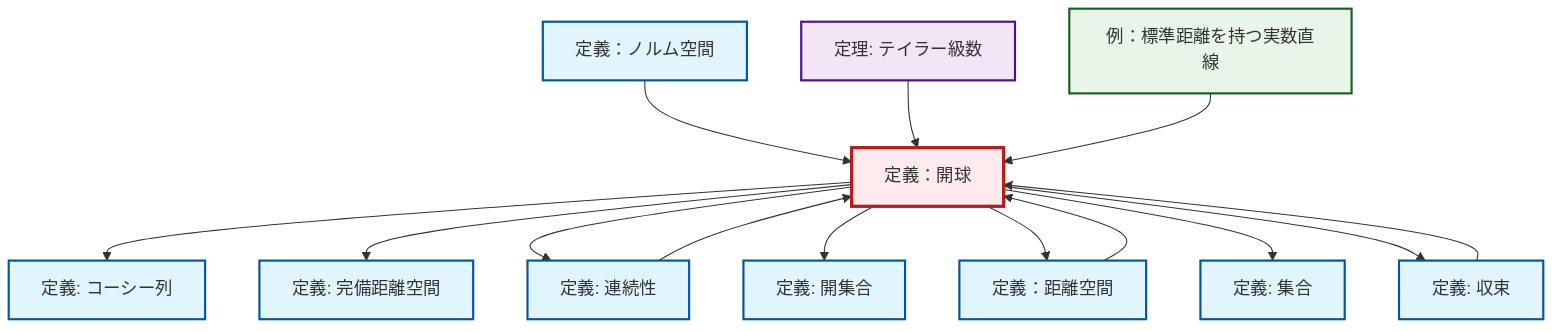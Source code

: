 graph TD
    classDef definition fill:#e1f5fe,stroke:#01579b,stroke-width:2px
    classDef theorem fill:#f3e5f5,stroke:#4a148c,stroke-width:2px
    classDef axiom fill:#fff3e0,stroke:#e65100,stroke-width:2px
    classDef example fill:#e8f5e9,stroke:#1b5e20,stroke-width:2px
    classDef current fill:#ffebee,stroke:#b71c1c,stroke-width:3px
    def-cauchy-sequence["定義: コーシー列"]:::definition
    def-set["定義: 集合"]:::definition
    ex-real-line-metric["例：標準距離を持つ実数直線"]:::example
    def-metric-space["定義：距離空間"]:::definition
    def-convergence["定義: 収束"]:::definition
    def-open-ball["定義：開球"]:::definition
    def-complete-metric-space["定義: 完備距離空間"]:::definition
    thm-taylor-series["定理: テイラー級数"]:::theorem
    def-normed-vector-space["定義：ノルム空間"]:::definition
    def-continuity["定義: 連続性"]:::definition
    def-open-set["定義: 開集合"]:::definition
    def-metric-space --> def-open-ball
    def-open-ball --> def-cauchy-sequence
    def-normed-vector-space --> def-open-ball
    def-continuity --> def-open-ball
    def-open-ball --> def-complete-metric-space
    def-open-ball --> def-continuity
    thm-taylor-series --> def-open-ball
    def-open-ball --> def-open-set
    def-open-ball --> def-metric-space
    ex-real-line-metric --> def-open-ball
    def-convergence --> def-open-ball
    def-open-ball --> def-set
    def-open-ball --> def-convergence
    class def-open-ball current